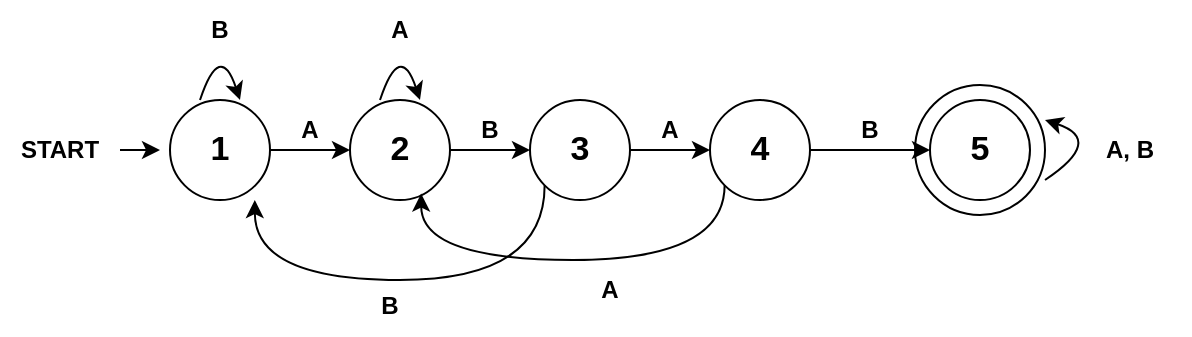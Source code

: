<mxfile version="24.2.5" type="device">
  <diagram name="Page-1" id="c6l8o4CSisGifWPA_ACX">
    <mxGraphModel dx="1050" dy="621" grid="1" gridSize="10" guides="1" tooltips="1" connect="1" arrows="1" fold="1" page="1" pageScale="1" pageWidth="1019" pageHeight="1320" math="0" shadow="0">
      <root>
        <mxCell id="0" />
        <mxCell id="1" parent="0" />
        <mxCell id="uQ8c9gtlmT0X5EnP0eYv-6" value="" style="ellipse;whiteSpace=wrap;html=1;aspect=fixed;" parent="1" vertex="1">
          <mxGeometry x="522.5" y="222.5" width="65" height="65" as="geometry" />
        </mxCell>
        <mxCell id="uQ8c9gtlmT0X5EnP0eYv-36" style="edgeStyle=orthogonalEdgeStyle;rounded=0;orthogonalLoop=1;jettySize=auto;html=1;exitX=1;exitY=0.5;exitDx=0;exitDy=0;entryX=0;entryY=0.5;entryDx=0;entryDy=0;" parent="1" source="uQ8c9gtlmT0X5EnP0eYv-1" target="uQ8c9gtlmT0X5EnP0eYv-2" edge="1">
          <mxGeometry relative="1" as="geometry" />
        </mxCell>
        <mxCell id="uQ8c9gtlmT0X5EnP0eYv-1" value="&lt;font style=&quot;font-size: 17px;&quot;&gt;&lt;b&gt;1&lt;/b&gt;&lt;/font&gt;" style="ellipse;whiteSpace=wrap;html=1;aspect=fixed;" parent="1" vertex="1">
          <mxGeometry x="150" y="230" width="50" height="50" as="geometry" />
        </mxCell>
        <mxCell id="uQ8c9gtlmT0X5EnP0eYv-37" value="" style="edgeStyle=orthogonalEdgeStyle;rounded=0;orthogonalLoop=1;jettySize=auto;html=1;" parent="1" source="uQ8c9gtlmT0X5EnP0eYv-2" target="uQ8c9gtlmT0X5EnP0eYv-3" edge="1">
          <mxGeometry relative="1" as="geometry" />
        </mxCell>
        <mxCell id="uQ8c9gtlmT0X5EnP0eYv-2" value="&lt;font style=&quot;font-size: 17px;&quot;&gt;&lt;b&gt;2&lt;/b&gt;&lt;/font&gt;" style="ellipse;whiteSpace=wrap;html=1;aspect=fixed;" parent="1" vertex="1">
          <mxGeometry x="240" y="230" width="50" height="50" as="geometry" />
        </mxCell>
        <mxCell id="uQ8c9gtlmT0X5EnP0eYv-38" value="" style="edgeStyle=orthogonalEdgeStyle;rounded=0;orthogonalLoop=1;jettySize=auto;html=1;" parent="1" source="uQ8c9gtlmT0X5EnP0eYv-3" target="uQ8c9gtlmT0X5EnP0eYv-4" edge="1">
          <mxGeometry relative="1" as="geometry" />
        </mxCell>
        <mxCell id="uQ8c9gtlmT0X5EnP0eYv-3" value="&lt;font style=&quot;font-size: 17px;&quot;&gt;&lt;b&gt;3&lt;/b&gt;&lt;/font&gt;" style="ellipse;whiteSpace=wrap;html=1;aspect=fixed;" parent="1" vertex="1">
          <mxGeometry x="330" y="230" width="50" height="50" as="geometry" />
        </mxCell>
        <mxCell id="uQ8c9gtlmT0X5EnP0eYv-40" value="" style="edgeStyle=orthogonalEdgeStyle;rounded=0;orthogonalLoop=1;jettySize=auto;html=1;" parent="1" source="uQ8c9gtlmT0X5EnP0eYv-4" target="uQ8c9gtlmT0X5EnP0eYv-5" edge="1">
          <mxGeometry relative="1" as="geometry" />
        </mxCell>
        <mxCell id="uQ8c9gtlmT0X5EnP0eYv-4" value="&lt;font style=&quot;font-size: 17px;&quot;&gt;&lt;b&gt;4&lt;/b&gt;&lt;/font&gt;" style="ellipse;whiteSpace=wrap;html=1;aspect=fixed;" parent="1" vertex="1">
          <mxGeometry x="420" y="230" width="50" height="50" as="geometry" />
        </mxCell>
        <mxCell id="uQ8c9gtlmT0X5EnP0eYv-5" value="&lt;font style=&quot;font-size: 17px;&quot;&gt;&lt;b&gt;5&lt;/b&gt;&lt;/font&gt;" style="ellipse;whiteSpace=wrap;html=1;aspect=fixed;" parent="1" vertex="1">
          <mxGeometry x="530" y="230" width="50" height="50" as="geometry" />
        </mxCell>
        <mxCell id="uQ8c9gtlmT0X5EnP0eYv-14" style="edgeStyle=orthogonalEdgeStyle;rounded=0;orthogonalLoop=1;jettySize=auto;html=1;exitX=0;exitY=1;exitDx=0;exitDy=0;entryX=0.848;entryY=1;entryDx=0;entryDy=0;entryPerimeter=0;curved=1;" parent="1" source="uQ8c9gtlmT0X5EnP0eYv-3" target="uQ8c9gtlmT0X5EnP0eYv-1" edge="1">
          <mxGeometry relative="1" as="geometry">
            <Array as="points">
              <mxPoint x="337" y="320" />
              <mxPoint x="192" y="320" />
            </Array>
          </mxGeometry>
        </mxCell>
        <mxCell id="uQ8c9gtlmT0X5EnP0eYv-15" style="edgeStyle=orthogonalEdgeStyle;rounded=0;orthogonalLoop=1;jettySize=auto;html=1;exitX=0;exitY=1;exitDx=0;exitDy=0;entryX=0.712;entryY=0.936;entryDx=0;entryDy=0;entryPerimeter=0;curved=1;" parent="1" source="uQ8c9gtlmT0X5EnP0eYv-4" target="uQ8c9gtlmT0X5EnP0eYv-2" edge="1">
          <mxGeometry relative="1" as="geometry">
            <Array as="points">
              <mxPoint x="427" y="310" />
              <mxPoint x="276" y="310" />
            </Array>
          </mxGeometry>
        </mxCell>
        <mxCell id="uQ8c9gtlmT0X5EnP0eYv-18" value="" style="curved=1;endArrow=classic;html=1;rounded=0;" parent="1" edge="1">
          <mxGeometry width="50" height="50" relative="1" as="geometry">
            <mxPoint x="587.5" y="270" as="sourcePoint" />
            <mxPoint x="587.5" y="240" as="targetPoint" />
            <Array as="points">
              <mxPoint x="587.5" y="270" />
              <mxPoint x="617.5" y="250" />
            </Array>
          </mxGeometry>
        </mxCell>
        <mxCell id="uQ8c9gtlmT0X5EnP0eYv-20" value="" style="curved=1;endArrow=classic;html=1;rounded=0;" parent="1" edge="1">
          <mxGeometry width="50" height="50" relative="1" as="geometry">
            <mxPoint x="165" y="230" as="sourcePoint" />
            <mxPoint x="185" y="230" as="targetPoint" />
            <Array as="points">
              <mxPoint x="165" y="230" />
              <mxPoint x="175" y="200" />
            </Array>
          </mxGeometry>
        </mxCell>
        <mxCell id="uQ8c9gtlmT0X5EnP0eYv-21" value="&lt;b&gt;B&lt;/b&gt;" style="text;html=1;align=center;verticalAlign=middle;whiteSpace=wrap;rounded=0;" parent="1" vertex="1">
          <mxGeometry x="145" y="180" width="60" height="30" as="geometry" />
        </mxCell>
        <mxCell id="uQ8c9gtlmT0X5EnP0eYv-22" value="&lt;b&gt;A&lt;/b&gt;" style="text;html=1;align=center;verticalAlign=middle;whiteSpace=wrap;rounded=0;" parent="1" vertex="1">
          <mxGeometry x="190" y="230" width="60" height="30" as="geometry" />
        </mxCell>
        <mxCell id="uQ8c9gtlmT0X5EnP0eYv-23" value="&lt;b&gt;A&lt;/b&gt;" style="text;html=1;align=center;verticalAlign=middle;whiteSpace=wrap;rounded=0;" parent="1" vertex="1">
          <mxGeometry x="370" y="230" width="60" height="30" as="geometry" />
        </mxCell>
        <mxCell id="uQ8c9gtlmT0X5EnP0eYv-24" value="&lt;b&gt;A&lt;/b&gt;" style="text;html=1;align=center;verticalAlign=middle;whiteSpace=wrap;rounded=0;" parent="1" vertex="1">
          <mxGeometry x="235" y="180" width="60" height="30" as="geometry" />
        </mxCell>
        <mxCell id="uQ8c9gtlmT0X5EnP0eYv-27" value="" style="curved=1;endArrow=classic;html=1;rounded=0;" parent="1" edge="1">
          <mxGeometry width="50" height="50" relative="1" as="geometry">
            <mxPoint x="255" y="230" as="sourcePoint" />
            <mxPoint x="275" y="230" as="targetPoint" />
            <Array as="points">
              <mxPoint x="255" y="230" />
              <mxPoint x="265" y="200" />
            </Array>
          </mxGeometry>
        </mxCell>
        <mxCell id="uQ8c9gtlmT0X5EnP0eYv-29" value="&lt;b&gt;A&lt;/b&gt;" style="text;html=1;align=center;verticalAlign=middle;whiteSpace=wrap;rounded=0;" parent="1" vertex="1">
          <mxGeometry x="340" y="310" width="60" height="30" as="geometry" />
        </mxCell>
        <mxCell id="uQ8c9gtlmT0X5EnP0eYv-32" value="&lt;b&gt;B&lt;/b&gt;" style="text;html=1;align=center;verticalAlign=middle;whiteSpace=wrap;rounded=0;" parent="1" vertex="1">
          <mxGeometry x="280" y="230" width="60" height="30" as="geometry" />
        </mxCell>
        <mxCell id="uQ8c9gtlmT0X5EnP0eYv-33" value="&lt;b&gt;B&lt;/b&gt;" style="text;html=1;align=center;verticalAlign=middle;whiteSpace=wrap;rounded=0;" parent="1" vertex="1">
          <mxGeometry x="470" y="230" width="60" height="30" as="geometry" />
        </mxCell>
        <mxCell id="uQ8c9gtlmT0X5EnP0eYv-34" value="&lt;b&gt;B&lt;/b&gt;" style="text;html=1;align=center;verticalAlign=middle;whiteSpace=wrap;rounded=0;" parent="1" vertex="1">
          <mxGeometry x="230" y="317.5" width="60" height="30" as="geometry" />
        </mxCell>
        <mxCell id="uQ8c9gtlmT0X5EnP0eYv-41" value="&lt;b&gt;A, B&lt;/b&gt;" style="text;html=1;align=center;verticalAlign=middle;whiteSpace=wrap;rounded=0;" parent="1" vertex="1">
          <mxGeometry x="600" y="240" width="60" height="30" as="geometry" />
        </mxCell>
        <mxCell id="A5R1GtwCYQM4hs3NCLZG-1" style="edgeStyle=orthogonalEdgeStyle;rounded=0;orthogonalLoop=1;jettySize=auto;html=1;exitX=1;exitY=0.5;exitDx=0;exitDy=0;entryX=0;entryY=0.5;entryDx=0;entryDy=0;" edge="1" parent="1" source="A5R1GtwCYQM4hs3NCLZG-2">
          <mxGeometry relative="1" as="geometry">
            <mxPoint x="145" y="255" as="targetPoint" />
          </mxGeometry>
        </mxCell>
        <mxCell id="A5R1GtwCYQM4hs3NCLZG-2" value="&lt;b&gt;START&lt;/b&gt;" style="text;html=1;align=center;verticalAlign=middle;whiteSpace=wrap;rounded=0;" vertex="1" parent="1">
          <mxGeometry x="65" y="240" width="60" height="30" as="geometry" />
        </mxCell>
      </root>
    </mxGraphModel>
  </diagram>
</mxfile>
